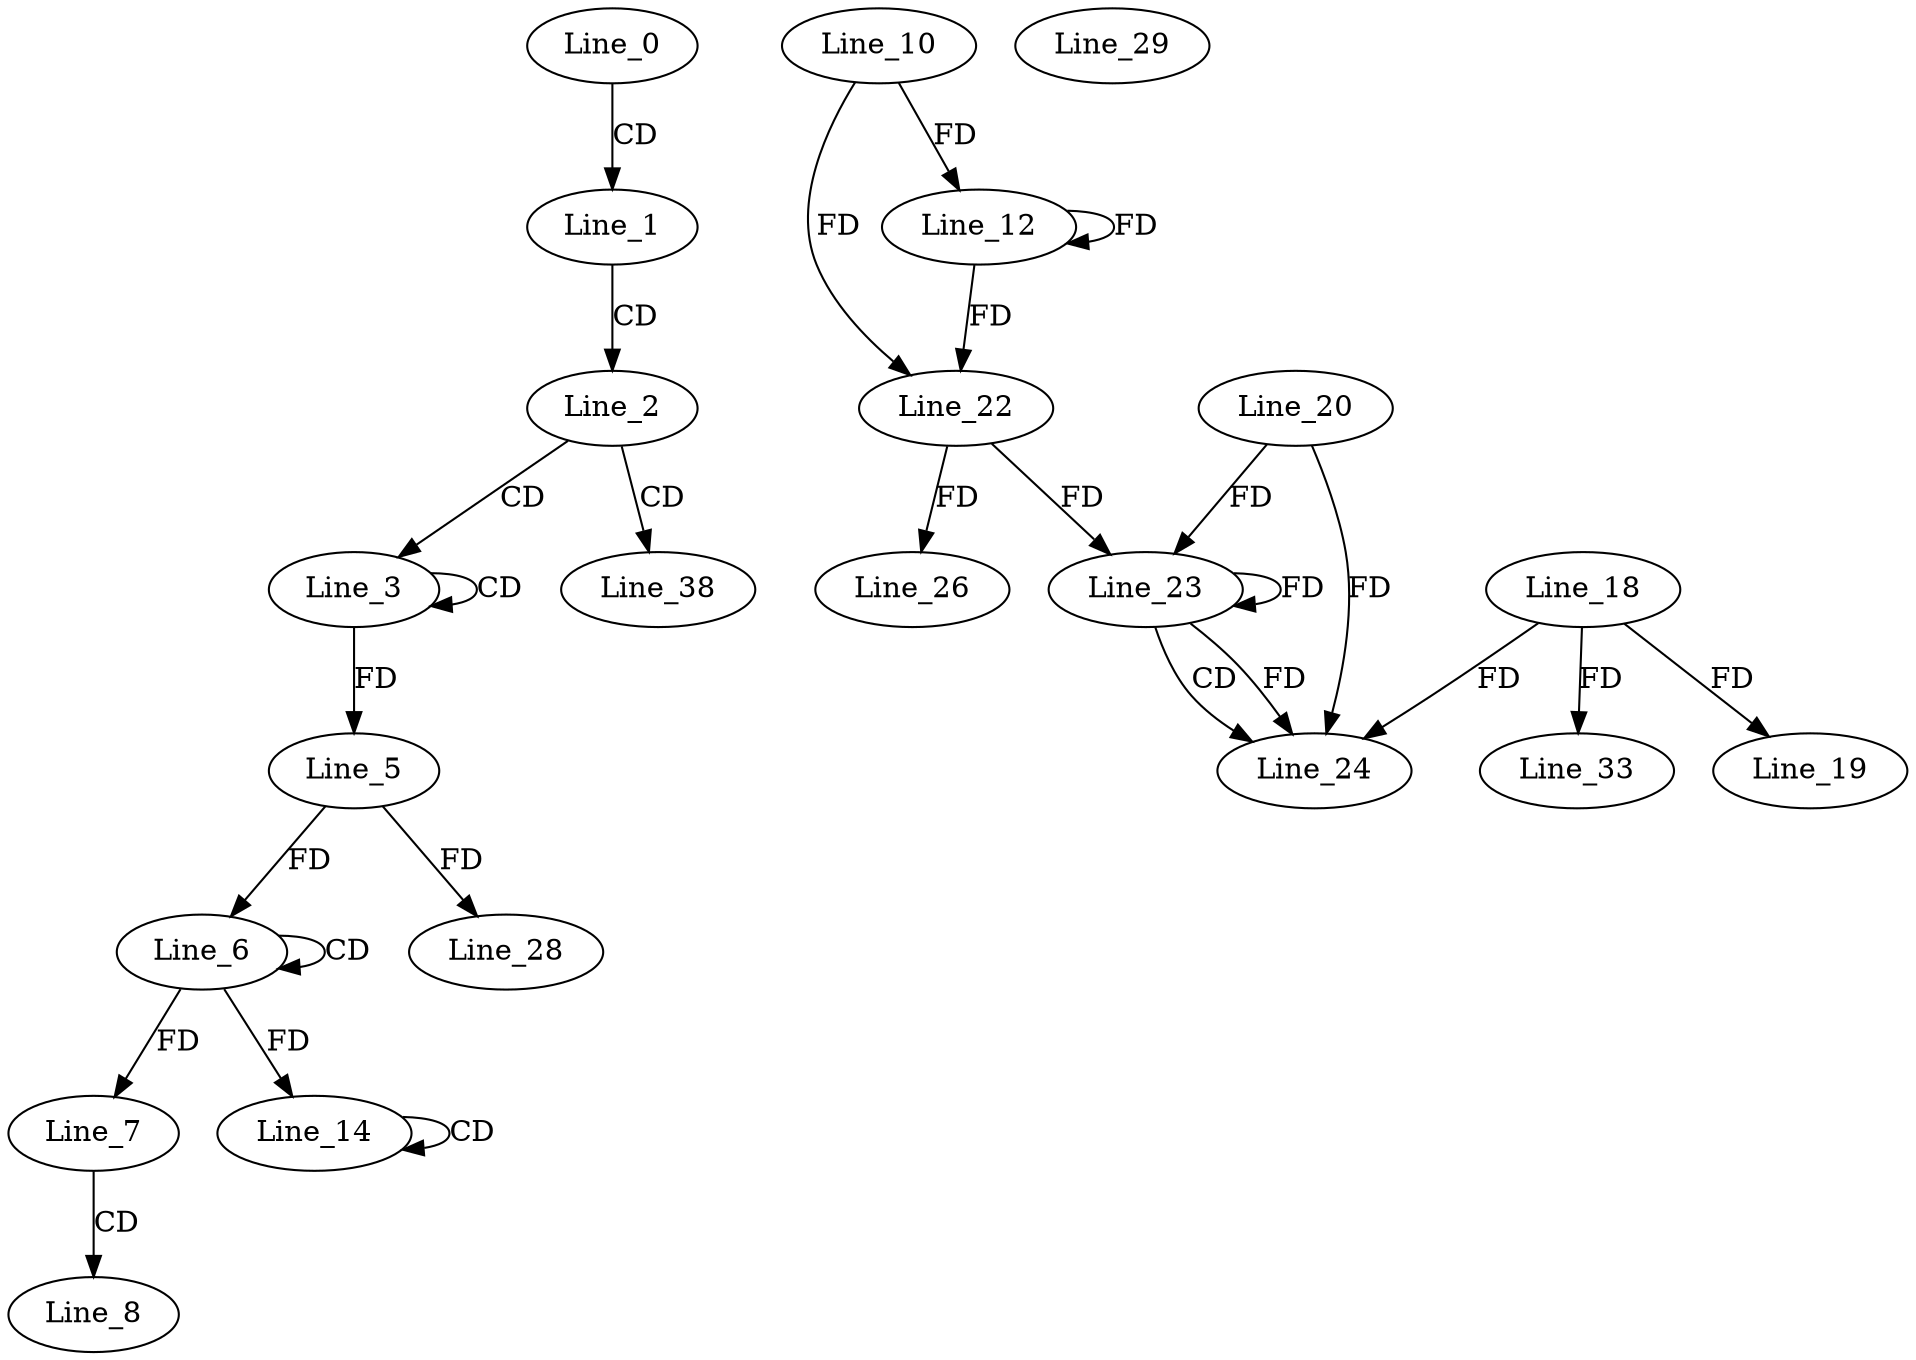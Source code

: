 digraph G {
  Line_0;
  Line_1;
  Line_2;
  Line_3;
  Line_3;
  Line_5;
  Line_6;
  Line_6;
  Line_5;
  Line_7;
  Line_8;
  Line_10;
  Line_12;
  Line_14;
  Line_14;
  Line_18;
  Line_19;
  Line_22;
  Line_23;
  Line_20;
  Line_23;
  Line_22;
  Line_23;
  Line_24;
  Line_26;
  Line_28;
  Line_29;
  Line_33;
  Line_38;
  Line_0 -> Line_1 [ label="CD" ];
  Line_1 -> Line_2 [ label="CD" ];
  Line_2 -> Line_3 [ label="CD" ];
  Line_3 -> Line_3 [ label="CD" ];
  Line_3 -> Line_5 [ label="FD" ];
  Line_6 -> Line_6 [ label="CD" ];
  Line_5 -> Line_6 [ label="FD" ];
  Line_6 -> Line_7 [ label="FD" ];
  Line_7 -> Line_8 [ label="CD" ];
  Line_10 -> Line_12 [ label="FD" ];
  Line_12 -> Line_12 [ label="FD" ];
  Line_14 -> Line_14 [ label="CD" ];
  Line_6 -> Line_14 [ label="FD" ];
  Line_18 -> Line_19 [ label="FD" ];
  Line_10 -> Line_22 [ label="FD" ];
  Line_12 -> Line_22 [ label="FD" ];
  Line_23 -> Line_23 [ label="FD" ];
  Line_20 -> Line_23 [ label="FD" ];
  Line_22 -> Line_23 [ label="FD" ];
  Line_23 -> Line_24 [ label="CD" ];
  Line_18 -> Line_24 [ label="FD" ];
  Line_23 -> Line_24 [ label="FD" ];
  Line_20 -> Line_24 [ label="FD" ];
  Line_22 -> Line_26 [ label="FD" ];
  Line_5 -> Line_28 [ label="FD" ];
  Line_18 -> Line_33 [ label="FD" ];
  Line_2 -> Line_38 [ label="CD" ];
}
